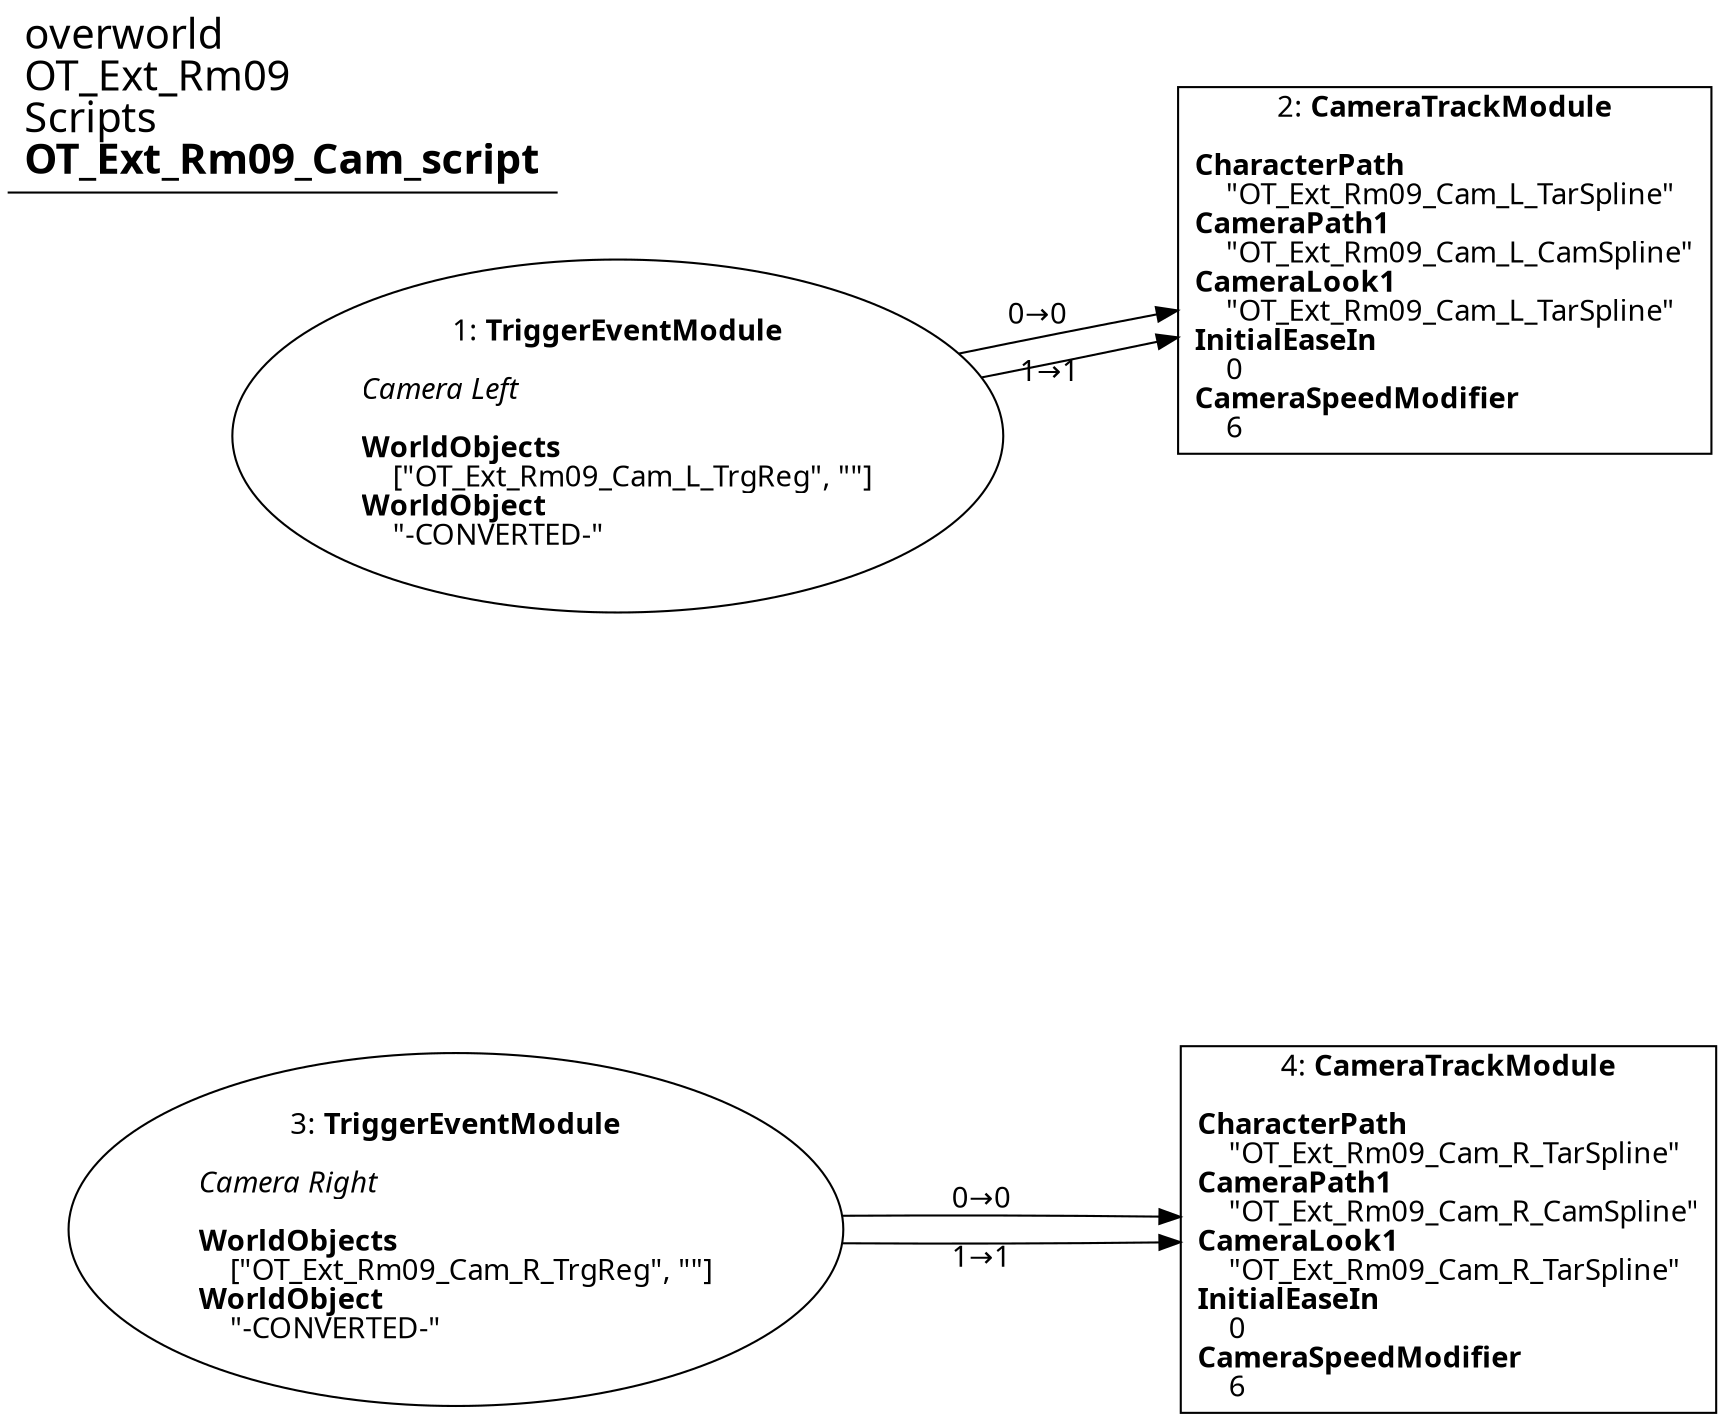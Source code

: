 digraph {
    layout = fdp;
    overlap = prism;
    sep = "+16";
    splines = spline;

    node [ shape = box ];

    graph [ fontname = "Segoe UI" ];
    node [ fontname = "Segoe UI" ];
    edge [ fontname = "Segoe UI" ];

    1 [ label = <1: <b>TriggerEventModule</b><br/><br/><i>Camera Left<br align="left"/></i><br align="left"/><b>WorldObjects</b><br align="left"/>    [&quot;OT_Ext_Rm09_Cam_L_TrgReg&quot;, &quot;&quot;]<br align="left"/><b>WorldObject</b><br align="left"/>    &quot;-CONVERTED-&quot;<br align="left"/>> ];
    1 [ shape = oval ]
    1 [ pos = "0.11100001,-0.14!" ];
    1 -> 2 [ label = "0→0" ];
    1 -> 2 [ label = "1→1" ];

    2 [ label = <2: <b>CameraTrackModule</b><br/><br/><b>CharacterPath</b><br align="left"/>    &quot;OT_Ext_Rm09_Cam_L_TarSpline&quot;<br align="left"/><b>CameraPath1</b><br align="left"/>    &quot;OT_Ext_Rm09_Cam_L_CamSpline&quot;<br align="left"/><b>CameraLook1</b><br align="left"/>    &quot;OT_Ext_Rm09_Cam_L_TarSpline&quot;<br align="left"/><b>InitialEaseIn</b><br align="left"/>    0<br align="left"/><b>CameraSpeedModifier</b><br align="left"/>    6<br align="left"/>> ];
    2 [ pos = "0.37800002,-0.14!" ];

    3 [ label = <3: <b>TriggerEventModule</b><br/><br/><i>Camera Right<br align="left"/></i><br align="left"/><b>WorldObjects</b><br align="left"/>    [&quot;OT_Ext_Rm09_Cam_R_TrgReg&quot;, &quot;&quot;]<br align="left"/><b>WorldObject</b><br align="left"/>    &quot;-CONVERTED-&quot;<br align="left"/>> ];
    3 [ shape = oval ]
    3 [ pos = "0.112,-0.39800003!" ];
    3 -> 4 [ label = "0→0" ];
    3 -> 4 [ label = "1→1" ];

    4 [ label = <4: <b>CameraTrackModule</b><br/><br/><b>CharacterPath</b><br align="left"/>    &quot;OT_Ext_Rm09_Cam_R_TarSpline&quot;<br align="left"/><b>CameraPath1</b><br align="left"/>    &quot;OT_Ext_Rm09_Cam_R_CamSpline&quot;<br align="left"/><b>CameraLook1</b><br align="left"/>    &quot;OT_Ext_Rm09_Cam_R_TarSpline&quot;<br align="left"/><b>InitialEaseIn</b><br align="left"/>    0<br align="left"/><b>CameraSpeedModifier</b><br align="left"/>    6<br align="left"/>> ];
    4 [ pos = "0.379,-0.39800003!" ];

    title [ pos = "0.11000001,-0.13900001!" ];
    title [ shape = underline ];
    title [ label = <<font point-size="20">overworld<br align="left"/>OT_Ext_Rm09<br align="left"/>Scripts<br align="left"/><b>OT_Ext_Rm09_Cam_script</b><br align="left"/></font>> ];
}
